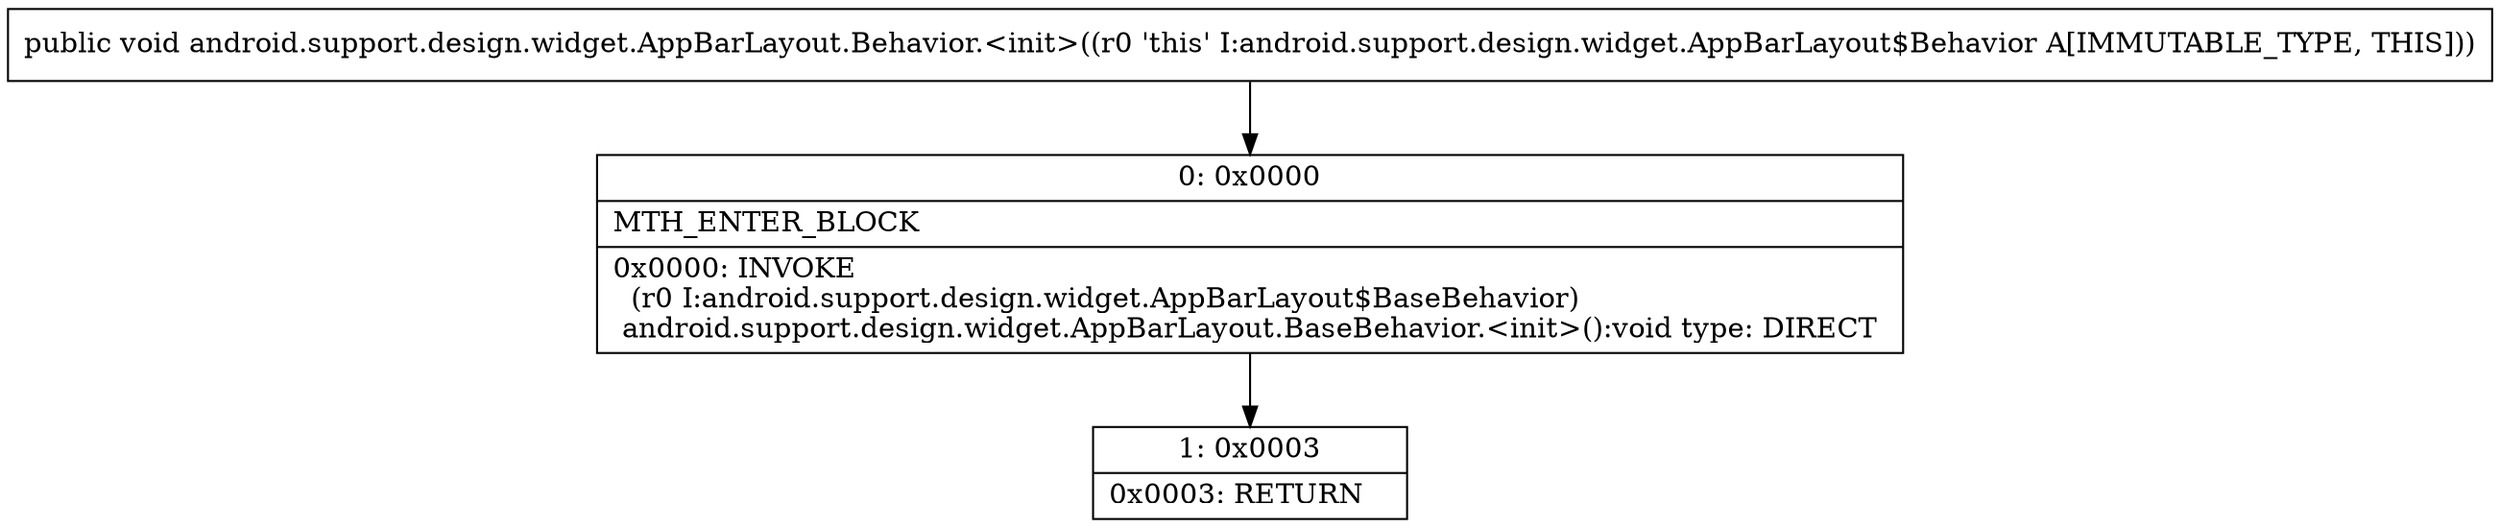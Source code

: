 digraph "CFG forandroid.support.design.widget.AppBarLayout.Behavior.\<init\>()V" {
Node_0 [shape=record,label="{0\:\ 0x0000|MTH_ENTER_BLOCK\l|0x0000: INVOKE  \l  (r0 I:android.support.design.widget.AppBarLayout$BaseBehavior)\l android.support.design.widget.AppBarLayout.BaseBehavior.\<init\>():void type: DIRECT \l}"];
Node_1 [shape=record,label="{1\:\ 0x0003|0x0003: RETURN   \l}"];
MethodNode[shape=record,label="{public void android.support.design.widget.AppBarLayout.Behavior.\<init\>((r0 'this' I:android.support.design.widget.AppBarLayout$Behavior A[IMMUTABLE_TYPE, THIS])) }"];
MethodNode -> Node_0;
Node_0 -> Node_1;
}

